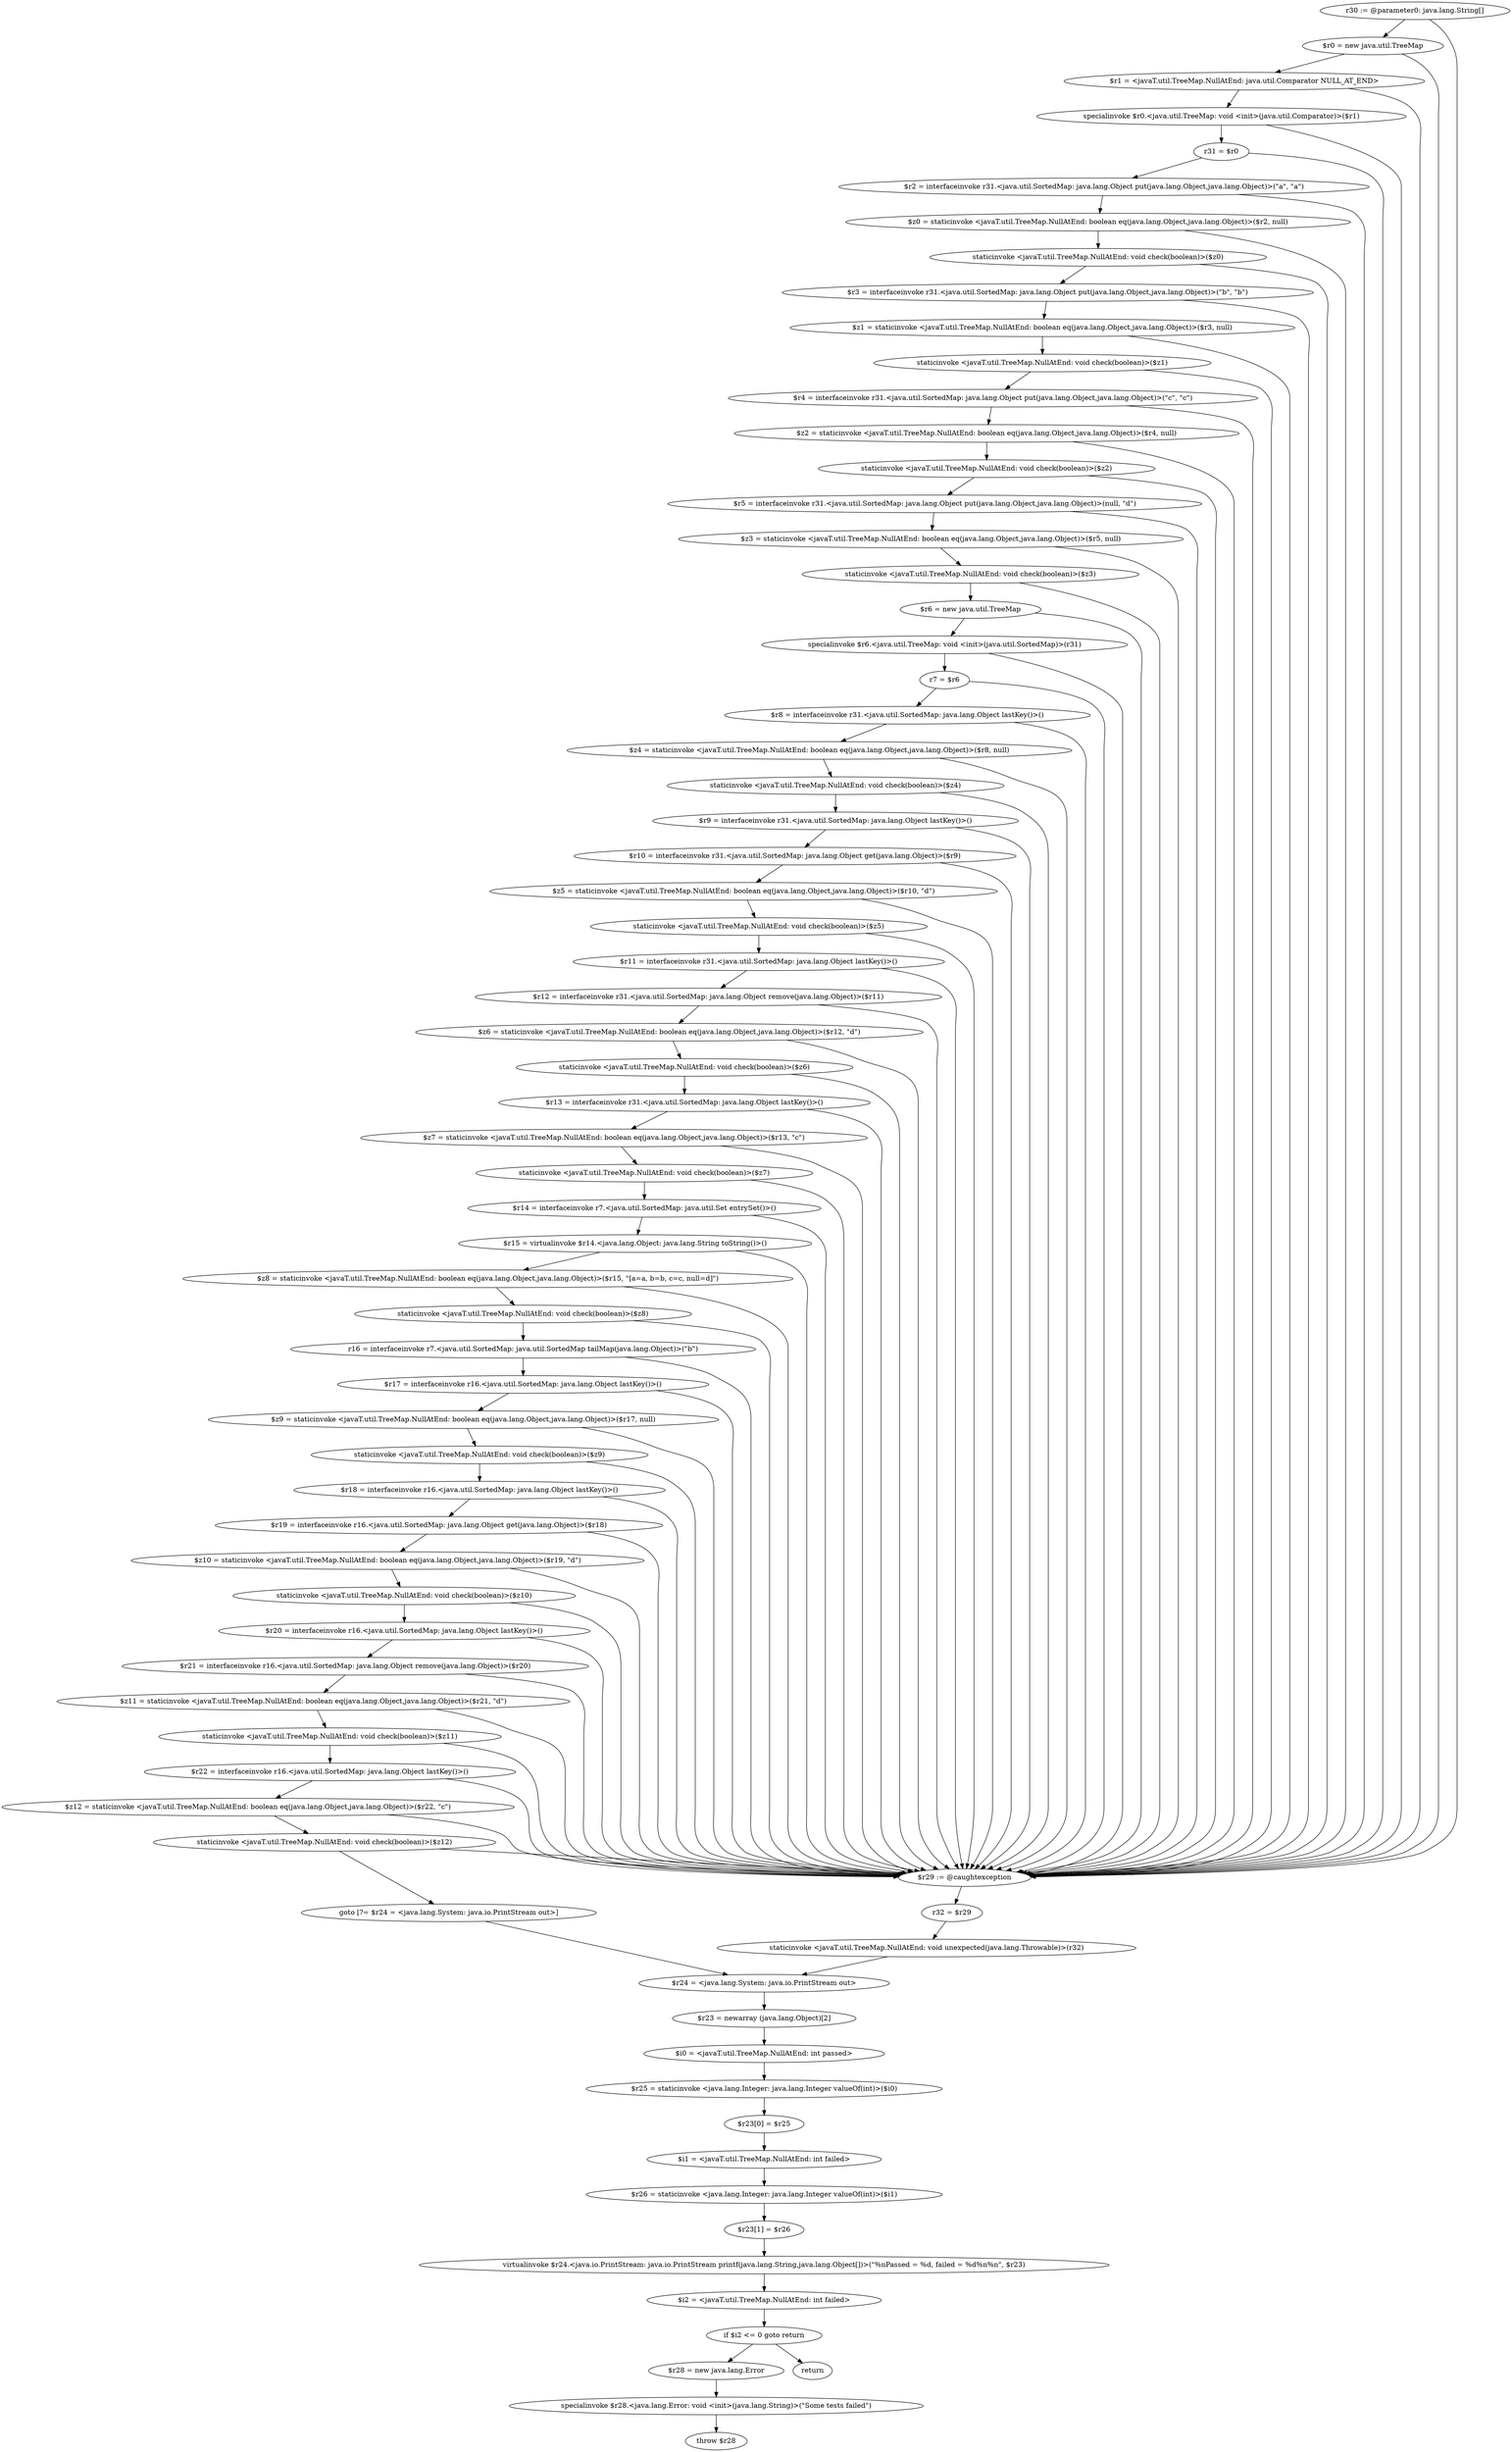 digraph "unitGraph" {
    "r30 := @parameter0: java.lang.String[]"
    "$r0 = new java.util.TreeMap"
    "$r1 = <javaT.util.TreeMap.NullAtEnd: java.util.Comparator NULL_AT_END>"
    "specialinvoke $r0.<java.util.TreeMap: void <init>(java.util.Comparator)>($r1)"
    "r31 = $r0"
    "$r2 = interfaceinvoke r31.<java.util.SortedMap: java.lang.Object put(java.lang.Object,java.lang.Object)>(\"a\", \"a\")"
    "$z0 = staticinvoke <javaT.util.TreeMap.NullAtEnd: boolean eq(java.lang.Object,java.lang.Object)>($r2, null)"
    "staticinvoke <javaT.util.TreeMap.NullAtEnd: void check(boolean)>($z0)"
    "$r3 = interfaceinvoke r31.<java.util.SortedMap: java.lang.Object put(java.lang.Object,java.lang.Object)>(\"b\", \"b\")"
    "$z1 = staticinvoke <javaT.util.TreeMap.NullAtEnd: boolean eq(java.lang.Object,java.lang.Object)>($r3, null)"
    "staticinvoke <javaT.util.TreeMap.NullAtEnd: void check(boolean)>($z1)"
    "$r4 = interfaceinvoke r31.<java.util.SortedMap: java.lang.Object put(java.lang.Object,java.lang.Object)>(\"c\", \"c\")"
    "$z2 = staticinvoke <javaT.util.TreeMap.NullAtEnd: boolean eq(java.lang.Object,java.lang.Object)>($r4, null)"
    "staticinvoke <javaT.util.TreeMap.NullAtEnd: void check(boolean)>($z2)"
    "$r5 = interfaceinvoke r31.<java.util.SortedMap: java.lang.Object put(java.lang.Object,java.lang.Object)>(null, \"d\")"
    "$z3 = staticinvoke <javaT.util.TreeMap.NullAtEnd: boolean eq(java.lang.Object,java.lang.Object)>($r5, null)"
    "staticinvoke <javaT.util.TreeMap.NullAtEnd: void check(boolean)>($z3)"
    "$r6 = new java.util.TreeMap"
    "specialinvoke $r6.<java.util.TreeMap: void <init>(java.util.SortedMap)>(r31)"
    "r7 = $r6"
    "$r8 = interfaceinvoke r31.<java.util.SortedMap: java.lang.Object lastKey()>()"
    "$z4 = staticinvoke <javaT.util.TreeMap.NullAtEnd: boolean eq(java.lang.Object,java.lang.Object)>($r8, null)"
    "staticinvoke <javaT.util.TreeMap.NullAtEnd: void check(boolean)>($z4)"
    "$r9 = interfaceinvoke r31.<java.util.SortedMap: java.lang.Object lastKey()>()"
    "$r10 = interfaceinvoke r31.<java.util.SortedMap: java.lang.Object get(java.lang.Object)>($r9)"
    "$z5 = staticinvoke <javaT.util.TreeMap.NullAtEnd: boolean eq(java.lang.Object,java.lang.Object)>($r10, \"d\")"
    "staticinvoke <javaT.util.TreeMap.NullAtEnd: void check(boolean)>($z5)"
    "$r11 = interfaceinvoke r31.<java.util.SortedMap: java.lang.Object lastKey()>()"
    "$r12 = interfaceinvoke r31.<java.util.SortedMap: java.lang.Object remove(java.lang.Object)>($r11)"
    "$z6 = staticinvoke <javaT.util.TreeMap.NullAtEnd: boolean eq(java.lang.Object,java.lang.Object)>($r12, \"d\")"
    "staticinvoke <javaT.util.TreeMap.NullAtEnd: void check(boolean)>($z6)"
    "$r13 = interfaceinvoke r31.<java.util.SortedMap: java.lang.Object lastKey()>()"
    "$z7 = staticinvoke <javaT.util.TreeMap.NullAtEnd: boolean eq(java.lang.Object,java.lang.Object)>($r13, \"c\")"
    "staticinvoke <javaT.util.TreeMap.NullAtEnd: void check(boolean)>($z7)"
    "$r14 = interfaceinvoke r7.<java.util.SortedMap: java.util.Set entrySet()>()"
    "$r15 = virtualinvoke $r14.<java.lang.Object: java.lang.String toString()>()"
    "$z8 = staticinvoke <javaT.util.TreeMap.NullAtEnd: boolean eq(java.lang.Object,java.lang.Object)>($r15, \"[a=a, b=b, c=c, null=d]\")"
    "staticinvoke <javaT.util.TreeMap.NullAtEnd: void check(boolean)>($z8)"
    "r16 = interfaceinvoke r7.<java.util.SortedMap: java.util.SortedMap tailMap(java.lang.Object)>(\"b\")"
    "$r17 = interfaceinvoke r16.<java.util.SortedMap: java.lang.Object lastKey()>()"
    "$z9 = staticinvoke <javaT.util.TreeMap.NullAtEnd: boolean eq(java.lang.Object,java.lang.Object)>($r17, null)"
    "staticinvoke <javaT.util.TreeMap.NullAtEnd: void check(boolean)>($z9)"
    "$r18 = interfaceinvoke r16.<java.util.SortedMap: java.lang.Object lastKey()>()"
    "$r19 = interfaceinvoke r16.<java.util.SortedMap: java.lang.Object get(java.lang.Object)>($r18)"
    "$z10 = staticinvoke <javaT.util.TreeMap.NullAtEnd: boolean eq(java.lang.Object,java.lang.Object)>($r19, \"d\")"
    "staticinvoke <javaT.util.TreeMap.NullAtEnd: void check(boolean)>($z10)"
    "$r20 = interfaceinvoke r16.<java.util.SortedMap: java.lang.Object lastKey()>()"
    "$r21 = interfaceinvoke r16.<java.util.SortedMap: java.lang.Object remove(java.lang.Object)>($r20)"
    "$z11 = staticinvoke <javaT.util.TreeMap.NullAtEnd: boolean eq(java.lang.Object,java.lang.Object)>($r21, \"d\")"
    "staticinvoke <javaT.util.TreeMap.NullAtEnd: void check(boolean)>($z11)"
    "$r22 = interfaceinvoke r16.<java.util.SortedMap: java.lang.Object lastKey()>()"
    "$z12 = staticinvoke <javaT.util.TreeMap.NullAtEnd: boolean eq(java.lang.Object,java.lang.Object)>($r22, \"c\")"
    "staticinvoke <javaT.util.TreeMap.NullAtEnd: void check(boolean)>($z12)"
    "goto [?= $r24 = <java.lang.System: java.io.PrintStream out>]"
    "$r29 := @caughtexception"
    "r32 = $r29"
    "staticinvoke <javaT.util.TreeMap.NullAtEnd: void unexpected(java.lang.Throwable)>(r32)"
    "$r24 = <java.lang.System: java.io.PrintStream out>"
    "$r23 = newarray (java.lang.Object)[2]"
    "$i0 = <javaT.util.TreeMap.NullAtEnd: int passed>"
    "$r25 = staticinvoke <java.lang.Integer: java.lang.Integer valueOf(int)>($i0)"
    "$r23[0] = $r25"
    "$i1 = <javaT.util.TreeMap.NullAtEnd: int failed>"
    "$r26 = staticinvoke <java.lang.Integer: java.lang.Integer valueOf(int)>($i1)"
    "$r23[1] = $r26"
    "virtualinvoke $r24.<java.io.PrintStream: java.io.PrintStream printf(java.lang.String,java.lang.Object[])>(\"%nPassed = %d, failed = %d%n%n\", $r23)"
    "$i2 = <javaT.util.TreeMap.NullAtEnd: int failed>"
    "if $i2 <= 0 goto return"
    "$r28 = new java.lang.Error"
    "specialinvoke $r28.<java.lang.Error: void <init>(java.lang.String)>(\"Some tests failed\")"
    "throw $r28"
    "return"
    "r30 := @parameter0: java.lang.String[]"->"$r0 = new java.util.TreeMap";
    "r30 := @parameter0: java.lang.String[]"->"$r29 := @caughtexception";
    "$r0 = new java.util.TreeMap"->"$r1 = <javaT.util.TreeMap.NullAtEnd: java.util.Comparator NULL_AT_END>";
    "$r0 = new java.util.TreeMap"->"$r29 := @caughtexception";
    "$r1 = <javaT.util.TreeMap.NullAtEnd: java.util.Comparator NULL_AT_END>"->"specialinvoke $r0.<java.util.TreeMap: void <init>(java.util.Comparator)>($r1)";
    "$r1 = <javaT.util.TreeMap.NullAtEnd: java.util.Comparator NULL_AT_END>"->"$r29 := @caughtexception";
    "specialinvoke $r0.<java.util.TreeMap: void <init>(java.util.Comparator)>($r1)"->"r31 = $r0";
    "specialinvoke $r0.<java.util.TreeMap: void <init>(java.util.Comparator)>($r1)"->"$r29 := @caughtexception";
    "r31 = $r0"->"$r2 = interfaceinvoke r31.<java.util.SortedMap: java.lang.Object put(java.lang.Object,java.lang.Object)>(\"a\", \"a\")";
    "r31 = $r0"->"$r29 := @caughtexception";
    "$r2 = interfaceinvoke r31.<java.util.SortedMap: java.lang.Object put(java.lang.Object,java.lang.Object)>(\"a\", \"a\")"->"$z0 = staticinvoke <javaT.util.TreeMap.NullAtEnd: boolean eq(java.lang.Object,java.lang.Object)>($r2, null)";
    "$r2 = interfaceinvoke r31.<java.util.SortedMap: java.lang.Object put(java.lang.Object,java.lang.Object)>(\"a\", \"a\")"->"$r29 := @caughtexception";
    "$z0 = staticinvoke <javaT.util.TreeMap.NullAtEnd: boolean eq(java.lang.Object,java.lang.Object)>($r2, null)"->"staticinvoke <javaT.util.TreeMap.NullAtEnd: void check(boolean)>($z0)";
    "$z0 = staticinvoke <javaT.util.TreeMap.NullAtEnd: boolean eq(java.lang.Object,java.lang.Object)>($r2, null)"->"$r29 := @caughtexception";
    "staticinvoke <javaT.util.TreeMap.NullAtEnd: void check(boolean)>($z0)"->"$r3 = interfaceinvoke r31.<java.util.SortedMap: java.lang.Object put(java.lang.Object,java.lang.Object)>(\"b\", \"b\")";
    "staticinvoke <javaT.util.TreeMap.NullAtEnd: void check(boolean)>($z0)"->"$r29 := @caughtexception";
    "$r3 = interfaceinvoke r31.<java.util.SortedMap: java.lang.Object put(java.lang.Object,java.lang.Object)>(\"b\", \"b\")"->"$z1 = staticinvoke <javaT.util.TreeMap.NullAtEnd: boolean eq(java.lang.Object,java.lang.Object)>($r3, null)";
    "$r3 = interfaceinvoke r31.<java.util.SortedMap: java.lang.Object put(java.lang.Object,java.lang.Object)>(\"b\", \"b\")"->"$r29 := @caughtexception";
    "$z1 = staticinvoke <javaT.util.TreeMap.NullAtEnd: boolean eq(java.lang.Object,java.lang.Object)>($r3, null)"->"staticinvoke <javaT.util.TreeMap.NullAtEnd: void check(boolean)>($z1)";
    "$z1 = staticinvoke <javaT.util.TreeMap.NullAtEnd: boolean eq(java.lang.Object,java.lang.Object)>($r3, null)"->"$r29 := @caughtexception";
    "staticinvoke <javaT.util.TreeMap.NullAtEnd: void check(boolean)>($z1)"->"$r4 = interfaceinvoke r31.<java.util.SortedMap: java.lang.Object put(java.lang.Object,java.lang.Object)>(\"c\", \"c\")";
    "staticinvoke <javaT.util.TreeMap.NullAtEnd: void check(boolean)>($z1)"->"$r29 := @caughtexception";
    "$r4 = interfaceinvoke r31.<java.util.SortedMap: java.lang.Object put(java.lang.Object,java.lang.Object)>(\"c\", \"c\")"->"$z2 = staticinvoke <javaT.util.TreeMap.NullAtEnd: boolean eq(java.lang.Object,java.lang.Object)>($r4, null)";
    "$r4 = interfaceinvoke r31.<java.util.SortedMap: java.lang.Object put(java.lang.Object,java.lang.Object)>(\"c\", \"c\")"->"$r29 := @caughtexception";
    "$z2 = staticinvoke <javaT.util.TreeMap.NullAtEnd: boolean eq(java.lang.Object,java.lang.Object)>($r4, null)"->"staticinvoke <javaT.util.TreeMap.NullAtEnd: void check(boolean)>($z2)";
    "$z2 = staticinvoke <javaT.util.TreeMap.NullAtEnd: boolean eq(java.lang.Object,java.lang.Object)>($r4, null)"->"$r29 := @caughtexception";
    "staticinvoke <javaT.util.TreeMap.NullAtEnd: void check(boolean)>($z2)"->"$r5 = interfaceinvoke r31.<java.util.SortedMap: java.lang.Object put(java.lang.Object,java.lang.Object)>(null, \"d\")";
    "staticinvoke <javaT.util.TreeMap.NullAtEnd: void check(boolean)>($z2)"->"$r29 := @caughtexception";
    "$r5 = interfaceinvoke r31.<java.util.SortedMap: java.lang.Object put(java.lang.Object,java.lang.Object)>(null, \"d\")"->"$z3 = staticinvoke <javaT.util.TreeMap.NullAtEnd: boolean eq(java.lang.Object,java.lang.Object)>($r5, null)";
    "$r5 = interfaceinvoke r31.<java.util.SortedMap: java.lang.Object put(java.lang.Object,java.lang.Object)>(null, \"d\")"->"$r29 := @caughtexception";
    "$z3 = staticinvoke <javaT.util.TreeMap.NullAtEnd: boolean eq(java.lang.Object,java.lang.Object)>($r5, null)"->"staticinvoke <javaT.util.TreeMap.NullAtEnd: void check(boolean)>($z3)";
    "$z3 = staticinvoke <javaT.util.TreeMap.NullAtEnd: boolean eq(java.lang.Object,java.lang.Object)>($r5, null)"->"$r29 := @caughtexception";
    "staticinvoke <javaT.util.TreeMap.NullAtEnd: void check(boolean)>($z3)"->"$r6 = new java.util.TreeMap";
    "staticinvoke <javaT.util.TreeMap.NullAtEnd: void check(boolean)>($z3)"->"$r29 := @caughtexception";
    "$r6 = new java.util.TreeMap"->"specialinvoke $r6.<java.util.TreeMap: void <init>(java.util.SortedMap)>(r31)";
    "$r6 = new java.util.TreeMap"->"$r29 := @caughtexception";
    "specialinvoke $r6.<java.util.TreeMap: void <init>(java.util.SortedMap)>(r31)"->"r7 = $r6";
    "specialinvoke $r6.<java.util.TreeMap: void <init>(java.util.SortedMap)>(r31)"->"$r29 := @caughtexception";
    "r7 = $r6"->"$r8 = interfaceinvoke r31.<java.util.SortedMap: java.lang.Object lastKey()>()";
    "r7 = $r6"->"$r29 := @caughtexception";
    "$r8 = interfaceinvoke r31.<java.util.SortedMap: java.lang.Object lastKey()>()"->"$z4 = staticinvoke <javaT.util.TreeMap.NullAtEnd: boolean eq(java.lang.Object,java.lang.Object)>($r8, null)";
    "$r8 = interfaceinvoke r31.<java.util.SortedMap: java.lang.Object lastKey()>()"->"$r29 := @caughtexception";
    "$z4 = staticinvoke <javaT.util.TreeMap.NullAtEnd: boolean eq(java.lang.Object,java.lang.Object)>($r8, null)"->"staticinvoke <javaT.util.TreeMap.NullAtEnd: void check(boolean)>($z4)";
    "$z4 = staticinvoke <javaT.util.TreeMap.NullAtEnd: boolean eq(java.lang.Object,java.lang.Object)>($r8, null)"->"$r29 := @caughtexception";
    "staticinvoke <javaT.util.TreeMap.NullAtEnd: void check(boolean)>($z4)"->"$r9 = interfaceinvoke r31.<java.util.SortedMap: java.lang.Object lastKey()>()";
    "staticinvoke <javaT.util.TreeMap.NullAtEnd: void check(boolean)>($z4)"->"$r29 := @caughtexception";
    "$r9 = interfaceinvoke r31.<java.util.SortedMap: java.lang.Object lastKey()>()"->"$r10 = interfaceinvoke r31.<java.util.SortedMap: java.lang.Object get(java.lang.Object)>($r9)";
    "$r9 = interfaceinvoke r31.<java.util.SortedMap: java.lang.Object lastKey()>()"->"$r29 := @caughtexception";
    "$r10 = interfaceinvoke r31.<java.util.SortedMap: java.lang.Object get(java.lang.Object)>($r9)"->"$z5 = staticinvoke <javaT.util.TreeMap.NullAtEnd: boolean eq(java.lang.Object,java.lang.Object)>($r10, \"d\")";
    "$r10 = interfaceinvoke r31.<java.util.SortedMap: java.lang.Object get(java.lang.Object)>($r9)"->"$r29 := @caughtexception";
    "$z5 = staticinvoke <javaT.util.TreeMap.NullAtEnd: boolean eq(java.lang.Object,java.lang.Object)>($r10, \"d\")"->"staticinvoke <javaT.util.TreeMap.NullAtEnd: void check(boolean)>($z5)";
    "$z5 = staticinvoke <javaT.util.TreeMap.NullAtEnd: boolean eq(java.lang.Object,java.lang.Object)>($r10, \"d\")"->"$r29 := @caughtexception";
    "staticinvoke <javaT.util.TreeMap.NullAtEnd: void check(boolean)>($z5)"->"$r11 = interfaceinvoke r31.<java.util.SortedMap: java.lang.Object lastKey()>()";
    "staticinvoke <javaT.util.TreeMap.NullAtEnd: void check(boolean)>($z5)"->"$r29 := @caughtexception";
    "$r11 = interfaceinvoke r31.<java.util.SortedMap: java.lang.Object lastKey()>()"->"$r12 = interfaceinvoke r31.<java.util.SortedMap: java.lang.Object remove(java.lang.Object)>($r11)";
    "$r11 = interfaceinvoke r31.<java.util.SortedMap: java.lang.Object lastKey()>()"->"$r29 := @caughtexception";
    "$r12 = interfaceinvoke r31.<java.util.SortedMap: java.lang.Object remove(java.lang.Object)>($r11)"->"$z6 = staticinvoke <javaT.util.TreeMap.NullAtEnd: boolean eq(java.lang.Object,java.lang.Object)>($r12, \"d\")";
    "$r12 = interfaceinvoke r31.<java.util.SortedMap: java.lang.Object remove(java.lang.Object)>($r11)"->"$r29 := @caughtexception";
    "$z6 = staticinvoke <javaT.util.TreeMap.NullAtEnd: boolean eq(java.lang.Object,java.lang.Object)>($r12, \"d\")"->"staticinvoke <javaT.util.TreeMap.NullAtEnd: void check(boolean)>($z6)";
    "$z6 = staticinvoke <javaT.util.TreeMap.NullAtEnd: boolean eq(java.lang.Object,java.lang.Object)>($r12, \"d\")"->"$r29 := @caughtexception";
    "staticinvoke <javaT.util.TreeMap.NullAtEnd: void check(boolean)>($z6)"->"$r13 = interfaceinvoke r31.<java.util.SortedMap: java.lang.Object lastKey()>()";
    "staticinvoke <javaT.util.TreeMap.NullAtEnd: void check(boolean)>($z6)"->"$r29 := @caughtexception";
    "$r13 = interfaceinvoke r31.<java.util.SortedMap: java.lang.Object lastKey()>()"->"$z7 = staticinvoke <javaT.util.TreeMap.NullAtEnd: boolean eq(java.lang.Object,java.lang.Object)>($r13, \"c\")";
    "$r13 = interfaceinvoke r31.<java.util.SortedMap: java.lang.Object lastKey()>()"->"$r29 := @caughtexception";
    "$z7 = staticinvoke <javaT.util.TreeMap.NullAtEnd: boolean eq(java.lang.Object,java.lang.Object)>($r13, \"c\")"->"staticinvoke <javaT.util.TreeMap.NullAtEnd: void check(boolean)>($z7)";
    "$z7 = staticinvoke <javaT.util.TreeMap.NullAtEnd: boolean eq(java.lang.Object,java.lang.Object)>($r13, \"c\")"->"$r29 := @caughtexception";
    "staticinvoke <javaT.util.TreeMap.NullAtEnd: void check(boolean)>($z7)"->"$r14 = interfaceinvoke r7.<java.util.SortedMap: java.util.Set entrySet()>()";
    "staticinvoke <javaT.util.TreeMap.NullAtEnd: void check(boolean)>($z7)"->"$r29 := @caughtexception";
    "$r14 = interfaceinvoke r7.<java.util.SortedMap: java.util.Set entrySet()>()"->"$r15 = virtualinvoke $r14.<java.lang.Object: java.lang.String toString()>()";
    "$r14 = interfaceinvoke r7.<java.util.SortedMap: java.util.Set entrySet()>()"->"$r29 := @caughtexception";
    "$r15 = virtualinvoke $r14.<java.lang.Object: java.lang.String toString()>()"->"$z8 = staticinvoke <javaT.util.TreeMap.NullAtEnd: boolean eq(java.lang.Object,java.lang.Object)>($r15, \"[a=a, b=b, c=c, null=d]\")";
    "$r15 = virtualinvoke $r14.<java.lang.Object: java.lang.String toString()>()"->"$r29 := @caughtexception";
    "$z8 = staticinvoke <javaT.util.TreeMap.NullAtEnd: boolean eq(java.lang.Object,java.lang.Object)>($r15, \"[a=a, b=b, c=c, null=d]\")"->"staticinvoke <javaT.util.TreeMap.NullAtEnd: void check(boolean)>($z8)";
    "$z8 = staticinvoke <javaT.util.TreeMap.NullAtEnd: boolean eq(java.lang.Object,java.lang.Object)>($r15, \"[a=a, b=b, c=c, null=d]\")"->"$r29 := @caughtexception";
    "staticinvoke <javaT.util.TreeMap.NullAtEnd: void check(boolean)>($z8)"->"r16 = interfaceinvoke r7.<java.util.SortedMap: java.util.SortedMap tailMap(java.lang.Object)>(\"b\")";
    "staticinvoke <javaT.util.TreeMap.NullAtEnd: void check(boolean)>($z8)"->"$r29 := @caughtexception";
    "r16 = interfaceinvoke r7.<java.util.SortedMap: java.util.SortedMap tailMap(java.lang.Object)>(\"b\")"->"$r17 = interfaceinvoke r16.<java.util.SortedMap: java.lang.Object lastKey()>()";
    "r16 = interfaceinvoke r7.<java.util.SortedMap: java.util.SortedMap tailMap(java.lang.Object)>(\"b\")"->"$r29 := @caughtexception";
    "$r17 = interfaceinvoke r16.<java.util.SortedMap: java.lang.Object lastKey()>()"->"$z9 = staticinvoke <javaT.util.TreeMap.NullAtEnd: boolean eq(java.lang.Object,java.lang.Object)>($r17, null)";
    "$r17 = interfaceinvoke r16.<java.util.SortedMap: java.lang.Object lastKey()>()"->"$r29 := @caughtexception";
    "$z9 = staticinvoke <javaT.util.TreeMap.NullAtEnd: boolean eq(java.lang.Object,java.lang.Object)>($r17, null)"->"staticinvoke <javaT.util.TreeMap.NullAtEnd: void check(boolean)>($z9)";
    "$z9 = staticinvoke <javaT.util.TreeMap.NullAtEnd: boolean eq(java.lang.Object,java.lang.Object)>($r17, null)"->"$r29 := @caughtexception";
    "staticinvoke <javaT.util.TreeMap.NullAtEnd: void check(boolean)>($z9)"->"$r18 = interfaceinvoke r16.<java.util.SortedMap: java.lang.Object lastKey()>()";
    "staticinvoke <javaT.util.TreeMap.NullAtEnd: void check(boolean)>($z9)"->"$r29 := @caughtexception";
    "$r18 = interfaceinvoke r16.<java.util.SortedMap: java.lang.Object lastKey()>()"->"$r19 = interfaceinvoke r16.<java.util.SortedMap: java.lang.Object get(java.lang.Object)>($r18)";
    "$r18 = interfaceinvoke r16.<java.util.SortedMap: java.lang.Object lastKey()>()"->"$r29 := @caughtexception";
    "$r19 = interfaceinvoke r16.<java.util.SortedMap: java.lang.Object get(java.lang.Object)>($r18)"->"$z10 = staticinvoke <javaT.util.TreeMap.NullAtEnd: boolean eq(java.lang.Object,java.lang.Object)>($r19, \"d\")";
    "$r19 = interfaceinvoke r16.<java.util.SortedMap: java.lang.Object get(java.lang.Object)>($r18)"->"$r29 := @caughtexception";
    "$z10 = staticinvoke <javaT.util.TreeMap.NullAtEnd: boolean eq(java.lang.Object,java.lang.Object)>($r19, \"d\")"->"staticinvoke <javaT.util.TreeMap.NullAtEnd: void check(boolean)>($z10)";
    "$z10 = staticinvoke <javaT.util.TreeMap.NullAtEnd: boolean eq(java.lang.Object,java.lang.Object)>($r19, \"d\")"->"$r29 := @caughtexception";
    "staticinvoke <javaT.util.TreeMap.NullAtEnd: void check(boolean)>($z10)"->"$r20 = interfaceinvoke r16.<java.util.SortedMap: java.lang.Object lastKey()>()";
    "staticinvoke <javaT.util.TreeMap.NullAtEnd: void check(boolean)>($z10)"->"$r29 := @caughtexception";
    "$r20 = interfaceinvoke r16.<java.util.SortedMap: java.lang.Object lastKey()>()"->"$r21 = interfaceinvoke r16.<java.util.SortedMap: java.lang.Object remove(java.lang.Object)>($r20)";
    "$r20 = interfaceinvoke r16.<java.util.SortedMap: java.lang.Object lastKey()>()"->"$r29 := @caughtexception";
    "$r21 = interfaceinvoke r16.<java.util.SortedMap: java.lang.Object remove(java.lang.Object)>($r20)"->"$z11 = staticinvoke <javaT.util.TreeMap.NullAtEnd: boolean eq(java.lang.Object,java.lang.Object)>($r21, \"d\")";
    "$r21 = interfaceinvoke r16.<java.util.SortedMap: java.lang.Object remove(java.lang.Object)>($r20)"->"$r29 := @caughtexception";
    "$z11 = staticinvoke <javaT.util.TreeMap.NullAtEnd: boolean eq(java.lang.Object,java.lang.Object)>($r21, \"d\")"->"staticinvoke <javaT.util.TreeMap.NullAtEnd: void check(boolean)>($z11)";
    "$z11 = staticinvoke <javaT.util.TreeMap.NullAtEnd: boolean eq(java.lang.Object,java.lang.Object)>($r21, \"d\")"->"$r29 := @caughtexception";
    "staticinvoke <javaT.util.TreeMap.NullAtEnd: void check(boolean)>($z11)"->"$r22 = interfaceinvoke r16.<java.util.SortedMap: java.lang.Object lastKey()>()";
    "staticinvoke <javaT.util.TreeMap.NullAtEnd: void check(boolean)>($z11)"->"$r29 := @caughtexception";
    "$r22 = interfaceinvoke r16.<java.util.SortedMap: java.lang.Object lastKey()>()"->"$z12 = staticinvoke <javaT.util.TreeMap.NullAtEnd: boolean eq(java.lang.Object,java.lang.Object)>($r22, \"c\")";
    "$r22 = interfaceinvoke r16.<java.util.SortedMap: java.lang.Object lastKey()>()"->"$r29 := @caughtexception";
    "$z12 = staticinvoke <javaT.util.TreeMap.NullAtEnd: boolean eq(java.lang.Object,java.lang.Object)>($r22, \"c\")"->"staticinvoke <javaT.util.TreeMap.NullAtEnd: void check(boolean)>($z12)";
    "$z12 = staticinvoke <javaT.util.TreeMap.NullAtEnd: boolean eq(java.lang.Object,java.lang.Object)>($r22, \"c\")"->"$r29 := @caughtexception";
    "staticinvoke <javaT.util.TreeMap.NullAtEnd: void check(boolean)>($z12)"->"goto [?= $r24 = <java.lang.System: java.io.PrintStream out>]";
    "staticinvoke <javaT.util.TreeMap.NullAtEnd: void check(boolean)>($z12)"->"$r29 := @caughtexception";
    "goto [?= $r24 = <java.lang.System: java.io.PrintStream out>]"->"$r24 = <java.lang.System: java.io.PrintStream out>";
    "$r29 := @caughtexception"->"r32 = $r29";
    "r32 = $r29"->"staticinvoke <javaT.util.TreeMap.NullAtEnd: void unexpected(java.lang.Throwable)>(r32)";
    "staticinvoke <javaT.util.TreeMap.NullAtEnd: void unexpected(java.lang.Throwable)>(r32)"->"$r24 = <java.lang.System: java.io.PrintStream out>";
    "$r24 = <java.lang.System: java.io.PrintStream out>"->"$r23 = newarray (java.lang.Object)[2]";
    "$r23 = newarray (java.lang.Object)[2]"->"$i0 = <javaT.util.TreeMap.NullAtEnd: int passed>";
    "$i0 = <javaT.util.TreeMap.NullAtEnd: int passed>"->"$r25 = staticinvoke <java.lang.Integer: java.lang.Integer valueOf(int)>($i0)";
    "$r25 = staticinvoke <java.lang.Integer: java.lang.Integer valueOf(int)>($i0)"->"$r23[0] = $r25";
    "$r23[0] = $r25"->"$i1 = <javaT.util.TreeMap.NullAtEnd: int failed>";
    "$i1 = <javaT.util.TreeMap.NullAtEnd: int failed>"->"$r26 = staticinvoke <java.lang.Integer: java.lang.Integer valueOf(int)>($i1)";
    "$r26 = staticinvoke <java.lang.Integer: java.lang.Integer valueOf(int)>($i1)"->"$r23[1] = $r26";
    "$r23[1] = $r26"->"virtualinvoke $r24.<java.io.PrintStream: java.io.PrintStream printf(java.lang.String,java.lang.Object[])>(\"%nPassed = %d, failed = %d%n%n\", $r23)";
    "virtualinvoke $r24.<java.io.PrintStream: java.io.PrintStream printf(java.lang.String,java.lang.Object[])>(\"%nPassed = %d, failed = %d%n%n\", $r23)"->"$i2 = <javaT.util.TreeMap.NullAtEnd: int failed>";
    "$i2 = <javaT.util.TreeMap.NullAtEnd: int failed>"->"if $i2 <= 0 goto return";
    "if $i2 <= 0 goto return"->"$r28 = new java.lang.Error";
    "if $i2 <= 0 goto return"->"return";
    "$r28 = new java.lang.Error"->"specialinvoke $r28.<java.lang.Error: void <init>(java.lang.String)>(\"Some tests failed\")";
    "specialinvoke $r28.<java.lang.Error: void <init>(java.lang.String)>(\"Some tests failed\")"->"throw $r28";
}
